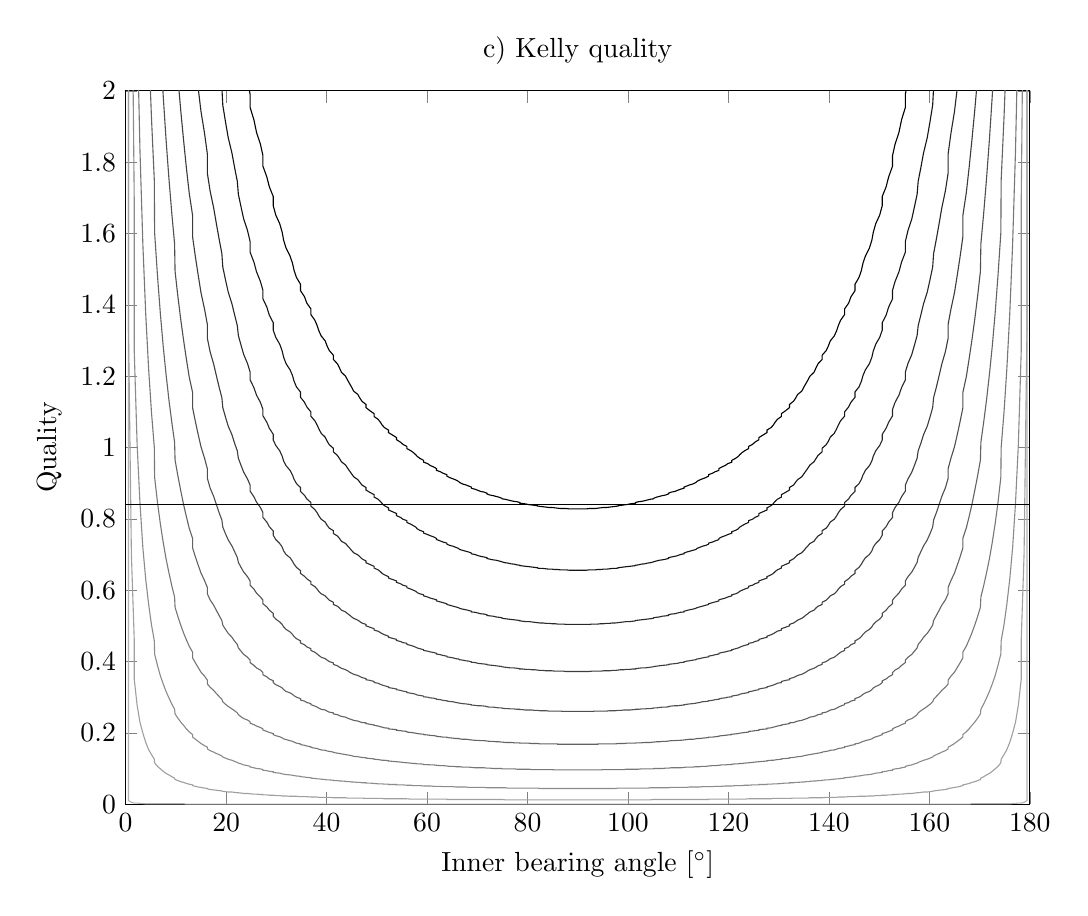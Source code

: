 % This file was created by matlab2tikz v0.4.0.
% Copyright (c) 2008--2013, Nico Schlömer <nico.schloemer@gmail.com>
% All rights reserved.
% 
% The latest updates can be retrieved from
%   http://www.mathworks.com/matlabcentral/fileexchange/22022-matlab2tikz
% where you can also make suggestions and rate matlab2tikz.
% 
% 
% 

% defining custom colors
\definecolor{mycolor1}{rgb}{0.622,0.622,0.622}%
\definecolor{mycolor2}{rgb}{0.544,0.544,0.544}%
\definecolor{mycolor3}{rgb}{0.467,0.467,0.467}%
\definecolor{mycolor4}{rgb}{0.389,0.389,0.389}%

\begin{tikzpicture}

\begin{axis}[%
width=4.521in,
height=3.566in,
scale only axis,
xmin=0,
xmax=180,
xlabel={Inner bearing angle $[^{\circ}]$},
ymin=0,
ymax=2,
ylabel={Quality},
title={c) Kelly quality}
]
\addplot [
color=white!70!black,
solid,
forget plot
]
table[row sep=crcr]{
0 100\\
0.573 0.01\\
1.146 0.005\\
1.718 0.003\\
1.718 0.003\\
2.291 0.003\\
2.862 0.002\\
3.434 0.002\\
4.004 0.001\\
4.574 0.001\\
5.143 0.001\\
5.711 0.001\\
5.768 0.001\\
6.34 0.001\\
6.911 0.001\\
7.481 0.001\\
8.049 0.001\\
8.616 0.001\\
9.181 0.001\\
9.744 0.001\\
9.841 0.001\\
10.408 0.001\\
10.972 0.001\\
11.535 0.001\\
12.095 0.0\\
12.653 0.0\\
13.339 0.0\\
13.339 0.0\\
13.897 0.0\\
14.452 0.0\\
15.005 0.0\\
15.709 0.0\\
16.26 0.0\\
16.26 0.0\\
16.809 0.0\\
17.526 0.0\\
18.072 0.0\\
18.616 0.0\\
19.156 0.0\\
19.344 0.0\\
19.885 0.0\\
20.422 0.0\\
21.161 0.0\\
21.695 0.0\\
22.225 0.0\\
22.443 0.0\\
22.973 0.0\\
23.499 0.0\\
24.254 0.0\\
24.775 0.0\\
24.775 0.0\\
25.537 0.0\\
26.053 0.0\\
26.822 0.0\\
27.332 0.0\\
27.332 0.0\\
28.106 0.0\\
28.61 0.0\\
29.389 0.0\\
29.389 0.0\\
29.887 0.0\\
30.669 0.0\\
31.159 0.0\\
31.457 0.0\\
31.945 0.0\\
32.735 0.0\\
33.215 0.0\\
33.53 0.0\\
34.007 0.0\\
34.804 0.0\\
34.804 0.0\\
35.605 0.0\\
36.069 0.0\\
36.87 0.0\\
36.87 0.0\\
37.674 0.0\\
38.125 0.0\\
38.48 0.0\\
38.928 0.0\\
39.732 0.0\\
40.101 0.0\\
40.539 0.0\\
41.348 0.0\\
41.348 0.0\\
42.158 0.0\\
42.58 0.0\\
42.969 0.0\\
43.781 0.0\\
44.193 0.0\\
44.594 0.0\\
45 0.0\\
45.406 0.0\\
46.219 0.0\\
46.614 0.0\\
47.031 0.0\\
47.842 0.0\\
47.842 0.0\\
48.652 0.0\\
49.461 0.0\\
49.461 0.0\\
50.268 0.0\\
50.711 0.0\\
51.072 0.0\\
51.52 0.0\\
52.326 0.0\\
52.326 0.0\\
53.13 0.0\\
53.931 0.0\\
53.931 0.0\\
54.728 0.0\\
55.196 0.0\\
55.993 0.0\\
55.993 0.0\\
56.785 0.0\\
57.265 0.0\\
57.75 0.0\\
58.055 0.0\\
58.543 0.0\\
59.331 0.0\\
59.331 0.0\\
60.113 0.0\\
60.611 0.0\\
61.39 0.0\\
61.894 0.0\\
61.894 0.0\\
62.668 0.0\\
63.178 0.0\\
63.947 0.0\\
63.947 0.0\\
64.463 0.0\\
65.225 0.0\\
65.746 0.0\\
66.272 0.0\\
66.501 0.0\\
67.027 0.0\\
67.775 0.0\\
68.305 0.0\\
68.839 0.0\\
68.839 0.0\\
69.578 0.0\\
70.115 0.0\\
70.656 0.0\\
71.384 0.0\\
71.928 0.0\\
71.928 0.0\\
72.474 0.0\\
73.191 0.0\\
73.74 0.0\\
74.291 0.0\\
74.846 0.0\\
74.995 0.0\\
75.548 0.0\\
76.103 0.0\\
76.661 0.0\\
77.347 0.0\\
77.905 0.0\\
78.465 0.0\\
78.465 0.0\\
79.028 0.0\\
79.592 0.0\\
80.256 0.0\\
80.819 0.0\\
81.384 0.0\\
81.951 0.0\\
81.951 0.0\\
82.519 0.0\\
83.089 0.0\\
83.66 0.0\\
84.232 0.0\\
84.857 0.0\\
85.426 0.0\\
85.996 0.0\\
85.996 0.0\\
86.566 0.0\\
87.138 0.0\\
87.709 0.0\\
88.282 0.0\\
88.854 0.0\\
89.427 0.0\\
90 0.0\\
90 0.0\\
90.573 0.0\\
91.146 0.0\\
91.718 0.0\\
92.291 0.0\\
92.862 0.0\\
93.434 0.0\\
94.004 0.0\\
94.004 0.0\\
94.574 0.0\\
95.143 0.0\\
95.768 0.0\\
96.34 0.0\\
96.911 0.0\\
97.481 0.0\\
98.049 0.0\\
98.049 0.0\\
98.616 0.0\\
99.181 0.0\\
99.744 0.0\\
100.408 0.0\\
100.972 0.0\\
101.535 0.0\\
101.535 0.0\\
102.095 0.0\\
102.653 0.0\\
103.339 0.0\\
103.897 0.0\\
104.452 0.0\\
105.005 0.0\\
105.154 0.0\\
105.709 0.0\\
106.26 0.0\\
106.809 0.0\\
107.526 0.0\\
108.072 0.0\\
108.072 0.0\\
108.616 0.0\\
109.344 0.0\\
109.885 0.0\\
110.422 0.0\\
111.161 0.0\\
111.161 0.0\\
111.695 0.0\\
112.225 0.0\\
112.973 0.0\\
113.499 0.0\\
113.728 0.0\\
114.254 0.0\\
114.775 0.0\\
115.537 0.0\\
116.053 0.0\\
116.053 0.0\\
116.822 0.0\\
117.332 0.0\\
118.106 0.0\\
118.106 0.0\\
118.61 0.0\\
119.389 0.0\\
119.887 0.0\\
120.669 0.0\\
120.669 0.0\\
121.457 0.0\\
121.945 0.0\\
122.25 0.0\\
122.735 0.0\\
123.215 0.0\\
124.007 0.0\\
124.007 0.0\\
124.804 0.0\\
125.272 0.0\\
126.069 0.0\\
126.069 0.0\\
126.87 0.0\\
127.674 0.0\\
127.674 0.0\\
128.48 0.0\\
128.928 0.0\\
129.289 0.0\\
129.732 0.0\\
130.539 0.0\\
130.539 0.0\\
131.348 0.0\\
132.158 0.0\\
132.158 0.0\\
132.969 0.0\\
133.386 0.0\\
133.781 0.0\\
134.594 0.0\\
135 0.0\\
135.406 0.0\\
135.807 0.0\\
136.219 0.0\\
137.031 0.0\\
137.42 0.0\\
137.842 0.0\\
138.652 0.0\\
138.652 0.0\\
139.461 0.0\\
139.899 0.0\\
140.268 0.0\\
141.072 0.0\\
141.52 0.0\\
141.875 0.0\\
142.326 0.0\\
143.13 0.0\\
143.13 0.0\\
143.931 0.0\\
144.395 0.0\\
145.196 0.0\\
145.196 0.0\\
145.993 0.0\\
146.47 0.0\\
146.785 0.0\\
147.265 0.0\\
148.055 0.0\\
148.543 0.0\\
148.841 0.0\\
149.331 0.0\\
150.113 0.0\\
150.611 0.0\\
150.611 0.0\\
151.39 0.0\\
151.894 0.0\\
152.668 0.0\\
152.668 0.0\\
153.178 0.0\\
153.947 0.0\\
154.463 0.0\\
155.225 0.0\\
155.225 0.0\\
155.746 0.0\\
156.501 0.0\\
157.027 0.0\\
157.557 0.0\\
157.775 0.0\\
158.305 0.0\\
158.839 0.0\\
159.578 0.0\\
160.115 0.0\\
160.656 0.0\\
160.844 0.0\\
161.384 0.0\\
161.928 0.0\\
162.474 0.0\\
163.191 0.0\\
163.74 0.0\\
163.74 0.0\\
164.291 0.0\\
164.995 0.0\\
165.548 0.0\\
166.103 0.0\\
166.661 0.0\\
166.661 0.0\\
167.347 0.0\\
167.905 0.0\\
168.465 0.001\\
169.028 0.001\\
169.592 0.001\\
170.159 0.001\\
170.256 0.001\\
170.819 0.001\\
171.384 0.001\\
171.951 0.001\\
172.519 0.001\\
173.089 0.001\\
173.66 0.001\\
174.232 0.001\\
174.289 0.001\\
174.857 0.001\\
175.426 0.001\\
175.996 0.001\\
176.566 0.002\\
177.138 0.002\\
177.709 0.003\\
178.282 0.003\\
178.282 0.003\\
178.854 0.005\\
179.427 0.01\\
180 100\\
};
\addplot [
color=mycolor1,
solid,
forget plot
]
table[row sep=crcr]{
0 100\\
0.573 1.331\\
1.146 0.701\\
1.718 0.459\\
1.718 0.35\\
2.291 0.277\\
2.862 0.229\\
3.434 0.199\\
4.004 0.173\\
4.574 0.153\\
5.143 0.139\\
5.711 0.126\\
5.768 0.116\\
6.34 0.106\\
6.911 0.099\\
7.481 0.092\\
8.049 0.086\\
8.616 0.082\\
9.181 0.077\\
9.744 0.073\\
9.841 0.069\\
10.408 0.066\\
10.972 0.063\\
11.535 0.061\\
12.095 0.058\\
12.653 0.056\\
13.339 0.054\\
13.339 0.052\\
13.897 0.05\\
14.452 0.048\\
15.005 0.047\\
15.709 0.045\\
16.26 0.044\\
16.26 0.043\\
16.809 0.041\\
17.526 0.04\\
18.072 0.039\\
18.616 0.038\\
19.156 0.037\\
19.344 0.036\\
19.885 0.035\\
20.422 0.034\\
21.161 0.034\\
21.695 0.033\\
22.225 0.032\\
22.443 0.032\\
22.973 0.031\\
23.499 0.03\\
24.254 0.03\\
24.775 0.029\\
24.775 0.029\\
25.537 0.028\\
26.053 0.028\\
26.822 0.027\\
27.332 0.027\\
27.332 0.026\\
28.106 0.026\\
28.61 0.025\\
29.389 0.025\\
29.389 0.025\\
29.887 0.024\\
30.669 0.024\\
31.159 0.023\\
31.457 0.023\\
31.945 0.023\\
32.735 0.022\\
33.215 0.022\\
33.53 0.022\\
34.007 0.022\\
34.804 0.021\\
34.804 0.021\\
35.605 0.021\\
36.069 0.021\\
36.87 0.02\\
36.87 0.02\\
37.674 0.02\\
38.125 0.02\\
38.48 0.019\\
38.928 0.019\\
39.732 0.019\\
40.101 0.019\\
40.539 0.019\\
41.348 0.018\\
41.348 0.018\\
42.158 0.018\\
42.58 0.018\\
42.969 0.018\\
43.781 0.018\\
44.193 0.017\\
44.594 0.017\\
45 0.017\\
45.406 0.017\\
46.219 0.017\\
46.614 0.017\\
47.031 0.017\\
47.842 0.016\\
47.842 0.016\\
48.652 0.016\\
49.461 0.016\\
49.461 0.016\\
50.268 0.016\\
50.711 0.016\\
51.072 0.016\\
51.52 0.015\\
52.326 0.015\\
52.326 0.015\\
53.13 0.015\\
53.931 0.015\\
53.931 0.015\\
54.728 0.015\\
55.196 0.015\\
55.993 0.015\\
55.993 0.015\\
56.785 0.014\\
57.265 0.014\\
57.75 0.014\\
58.055 0.014\\
58.543 0.014\\
59.331 0.014\\
59.331 0.014\\
60.113 0.014\\
60.611 0.014\\
61.39 0.014\\
61.894 0.014\\
61.894 0.014\\
62.668 0.014\\
63.178 0.014\\
63.947 0.014\\
63.947 0.013\\
64.463 0.013\\
65.225 0.013\\
65.746 0.013\\
66.272 0.013\\
66.501 0.013\\
67.027 0.013\\
67.775 0.013\\
68.305 0.013\\
68.839 0.013\\
68.839 0.013\\
69.578 0.013\\
70.115 0.013\\
70.656 0.013\\
71.384 0.013\\
71.928 0.013\\
71.928 0.013\\
72.474 0.013\\
73.191 0.013\\
73.74 0.013\\
74.291 0.013\\
74.846 0.013\\
74.995 0.013\\
75.548 0.012\\
76.103 0.012\\
76.661 0.012\\
77.347 0.012\\
77.905 0.012\\
78.465 0.012\\
78.465 0.012\\
79.028 0.012\\
79.592 0.012\\
80.256 0.012\\
80.819 0.012\\
81.384 0.012\\
81.951 0.012\\
81.951 0.012\\
82.519 0.012\\
83.089 0.012\\
83.66 0.012\\
84.232 0.012\\
84.857 0.012\\
85.426 0.012\\
85.996 0.012\\
85.996 0.012\\
86.566 0.012\\
87.138 0.012\\
87.709 0.012\\
88.282 0.012\\
88.854 0.012\\
89.427 0.012\\
90 0.012\\
90 0.012\\
90.573 0.012\\
91.146 0.012\\
91.718 0.012\\
92.291 0.012\\
92.862 0.012\\
93.434 0.012\\
94.004 0.012\\
94.004 0.012\\
94.574 0.012\\
95.143 0.012\\
95.768 0.012\\
96.34 0.012\\
96.911 0.012\\
97.481 0.012\\
98.049 0.012\\
98.049 0.012\\
98.616 0.012\\
99.181 0.012\\
99.744 0.012\\
100.408 0.012\\
100.972 0.012\\
101.535 0.012\\
101.535 0.012\\
102.095 0.012\\
102.653 0.012\\
103.339 0.012\\
103.897 0.012\\
104.452 0.012\\
105.005 0.013\\
105.154 0.013\\
105.709 0.013\\
106.26 0.013\\
106.809 0.013\\
107.526 0.013\\
108.072 0.013\\
108.072 0.013\\
108.616 0.013\\
109.344 0.013\\
109.885 0.013\\
110.422 0.013\\
111.161 0.013\\
111.161 0.013\\
111.695 0.013\\
112.225 0.013\\
112.973 0.013\\
113.499 0.013\\
113.728 0.013\\
114.254 0.013\\
114.775 0.013\\
115.537 0.013\\
116.053 0.013\\
116.053 0.014\\
116.822 0.014\\
117.332 0.014\\
118.106 0.014\\
118.106 0.014\\
118.61 0.014\\
119.389 0.014\\
119.887 0.014\\
120.669 0.014\\
120.669 0.014\\
121.457 0.014\\
121.945 0.014\\
122.25 0.014\\
122.735 0.014\\
123.215 0.014\\
124.007 0.015\\
124.007 0.015\\
124.804 0.015\\
125.272 0.015\\
126.069 0.015\\
126.069 0.015\\
126.87 0.015\\
127.674 0.015\\
127.674 0.015\\
128.48 0.015\\
128.928 0.016\\
129.289 0.016\\
129.732 0.016\\
130.539 0.016\\
130.539 0.016\\
131.348 0.016\\
132.158 0.016\\
132.158 0.016\\
132.969 0.017\\
133.386 0.017\\
133.781 0.017\\
134.594 0.017\\
135 0.017\\
135.406 0.017\\
135.807 0.017\\
136.219 0.018\\
137.031 0.018\\
137.42 0.018\\
137.842 0.018\\
138.652 0.018\\
138.652 0.018\\
139.461 0.019\\
139.899 0.019\\
140.268 0.019\\
141.072 0.019\\
141.52 0.019\\
141.875 0.02\\
142.326 0.02\\
143.13 0.02\\
143.13 0.02\\
143.931 0.021\\
144.395 0.021\\
145.196 0.021\\
145.196 0.021\\
145.993 0.022\\
146.47 0.022\\
146.785 0.022\\
147.265 0.022\\
148.055 0.023\\
148.543 0.023\\
148.841 0.023\\
149.331 0.024\\
150.113 0.024\\
150.611 0.025\\
150.611 0.025\\
151.39 0.025\\
151.894 0.026\\
152.668 0.026\\
152.668 0.027\\
153.178 0.027\\
153.947 0.028\\
154.463 0.028\\
155.225 0.029\\
155.225 0.029\\
155.746 0.03\\
156.501 0.03\\
157.027 0.031\\
157.557 0.032\\
157.775 0.032\\
158.305 0.033\\
158.839 0.034\\
159.578 0.034\\
160.115 0.035\\
160.656 0.036\\
160.844 0.037\\
161.384 0.038\\
161.928 0.039\\
162.474 0.04\\
163.191 0.041\\
163.74 0.043\\
163.74 0.044\\
164.291 0.045\\
164.995 0.047\\
165.548 0.048\\
166.103 0.05\\
166.661 0.052\\
166.661 0.054\\
167.347 0.056\\
167.905 0.058\\
168.465 0.061\\
169.028 0.063\\
169.592 0.066\\
170.159 0.069\\
170.256 0.073\\
170.819 0.077\\
171.384 0.082\\
171.951 0.086\\
172.519 0.092\\
173.089 0.099\\
173.66 0.106\\
174.232 0.116\\
174.289 0.126\\
174.857 0.139\\
175.426 0.153\\
175.996 0.173\\
176.566 0.199\\
177.138 0.229\\
177.709 0.277\\
178.282 0.35\\
178.282 0.459\\
178.854 0.701\\
179.427 1.331\\
180 100\\
};
\addplot [
color=mycolor2,
solid,
forget plot
]
table[row sep=crcr]{
1.146 2.503\\
1.718 1.684\\
1.718 1.269\\
2.291 1.007\\
2.862 0.842\\
3.434 0.718\\
4.004 0.63\\
4.574 0.561\\
5.143 0.503\\
5.711 0.458\\
5.768 0.421\\
6.34 0.389\\
6.911 0.36\\
7.481 0.337\\
8.049 0.316\\
8.616 0.298\\
9.181 0.281\\
9.744 0.266\\
9.841 0.253\\
10.408 0.241\\
10.972 0.23\\
11.535 0.221\\
12.095 0.211\\
12.653 0.203\\
13.339 0.195\\
13.339 0.188\\
13.897 0.182\\
14.452 0.176\\
15.005 0.17\\
15.709 0.164\\
16.26 0.16\\
16.26 0.155\\
16.809 0.15\\
17.526 0.146\\
18.072 0.142\\
18.616 0.139\\
19.156 0.135\\
19.344 0.132\\
19.885 0.129\\
20.422 0.126\\
21.161 0.123\\
21.695 0.12\\
22.225 0.117\\
22.443 0.115\\
22.973 0.113\\
23.499 0.11\\
24.254 0.108\\
24.775 0.106\\
24.775 0.104\\
25.537 0.102\\
26.053 0.1\\
26.822 0.099\\
27.332 0.097\\
27.332 0.095\\
28.106 0.094\\
28.61 0.092\\
29.389 0.091\\
29.389 0.089\\
29.887 0.088\\
30.669 0.087\\
31.159 0.085\\
31.457 0.084\\
31.945 0.083\\
32.735 0.082\\
33.215 0.081\\
33.53 0.08\\
34.007 0.079\\
34.804 0.078\\
34.804 0.077\\
35.605 0.076\\
36.069 0.075\\
36.87 0.074\\
36.87 0.073\\
37.674 0.072\\
38.125 0.071\\
38.48 0.071\\
38.928 0.07\\
39.732 0.069\\
40.101 0.068\\
40.539 0.068\\
41.348 0.067\\
41.348 0.066\\
42.158 0.066\\
42.58 0.065\\
42.969 0.065\\
43.781 0.064\\
44.193 0.063\\
44.594 0.063\\
45 0.062\\
45.406 0.062\\
46.219 0.061\\
46.614 0.061\\
47.031 0.06\\
47.842 0.06\\
47.842 0.059\\
48.652 0.059\\
49.461 0.058\\
49.461 0.058\\
50.268 0.057\\
50.711 0.057\\
51.072 0.057\\
51.52 0.056\\
52.326 0.056\\
52.326 0.055\\
53.13 0.055\\
53.931 0.055\\
53.931 0.054\\
54.728 0.054\\
55.196 0.054\\
55.993 0.053\\
55.993 0.053\\
56.785 0.053\\
57.265 0.052\\
57.75 0.052\\
58.055 0.052\\
58.543 0.052\\
59.331 0.051\\
59.331 0.051\\
60.113 0.051\\
60.611 0.051\\
61.39 0.05\\
61.894 0.05\\
61.894 0.05\\
62.668 0.05\\
63.178 0.049\\
63.947 0.049\\
63.947 0.049\\
64.463 0.049\\
65.225 0.049\\
65.746 0.048\\
66.272 0.048\\
66.501 0.048\\
67.027 0.048\\
67.775 0.048\\
68.305 0.047\\
68.839 0.047\\
68.839 0.047\\
69.578 0.047\\
70.115 0.047\\
70.656 0.047\\
71.384 0.047\\
71.928 0.046\\
71.928 0.046\\
72.474 0.046\\
73.191 0.046\\
73.74 0.046\\
74.291 0.046\\
74.846 0.046\\
74.995 0.046\\
75.548 0.046\\
76.103 0.045\\
76.661 0.045\\
77.347 0.045\\
77.905 0.045\\
78.465 0.045\\
78.465 0.045\\
79.028 0.045\\
79.592 0.045\\
80.256 0.045\\
80.819 0.045\\
81.384 0.045\\
81.951 0.045\\
81.951 0.045\\
82.519 0.044\\
83.089 0.044\\
83.66 0.044\\
84.232 0.044\\
84.857 0.044\\
85.426 0.044\\
85.996 0.044\\
85.996 0.044\\
86.566 0.044\\
87.138 0.044\\
87.709 0.044\\
88.282 0.044\\
88.854 0.044\\
89.427 0.044\\
90 0.044\\
90 0.044\\
90.573 0.044\\
91.146 0.044\\
91.718 0.044\\
92.291 0.044\\
92.862 0.044\\
93.434 0.044\\
94.004 0.044\\
94.004 0.044\\
94.574 0.044\\
95.143 0.044\\
95.768 0.044\\
96.34 0.044\\
96.911 0.044\\
97.481 0.044\\
98.049 0.045\\
98.049 0.045\\
98.616 0.045\\
99.181 0.045\\
99.744 0.045\\
100.408 0.045\\
100.972 0.045\\
101.535 0.045\\
101.535 0.045\\
102.095 0.045\\
102.653 0.045\\
103.339 0.045\\
103.897 0.045\\
104.452 0.046\\
105.005 0.046\\
105.154 0.046\\
105.709 0.046\\
106.26 0.046\\
106.809 0.046\\
107.526 0.046\\
108.072 0.046\\
108.072 0.046\\
108.616 0.047\\
109.344 0.047\\
109.885 0.047\\
110.422 0.047\\
111.161 0.047\\
111.161 0.047\\
111.695 0.047\\
112.225 0.048\\
112.973 0.048\\
113.499 0.048\\
113.728 0.048\\
114.254 0.048\\
114.775 0.049\\
115.537 0.049\\
116.053 0.049\\
116.053 0.049\\
116.822 0.049\\
117.332 0.05\\
118.106 0.05\\
118.106 0.05\\
118.61 0.05\\
119.389 0.051\\
119.887 0.051\\
120.669 0.051\\
120.669 0.051\\
121.457 0.052\\
121.945 0.052\\
122.25 0.052\\
122.735 0.052\\
123.215 0.053\\
124.007 0.053\\
124.007 0.053\\
124.804 0.054\\
125.272 0.054\\
126.069 0.054\\
126.069 0.055\\
126.87 0.055\\
127.674 0.055\\
127.674 0.056\\
128.48 0.056\\
128.928 0.057\\
129.289 0.057\\
129.732 0.057\\
130.539 0.058\\
130.539 0.058\\
131.348 0.059\\
132.158 0.059\\
132.158 0.06\\
132.969 0.06\\
133.386 0.061\\
133.781 0.061\\
134.594 0.062\\
135 0.062\\
135.406 0.063\\
135.807 0.063\\
136.219 0.064\\
137.031 0.065\\
137.42 0.065\\
137.842 0.066\\
138.652 0.066\\
138.652 0.067\\
139.461 0.068\\
139.899 0.068\\
140.268 0.069\\
141.072 0.07\\
141.52 0.071\\
141.875 0.071\\
142.326 0.072\\
143.13 0.073\\
143.13 0.074\\
143.931 0.075\\
144.395 0.076\\
145.196 0.077\\
145.196 0.078\\
145.993 0.079\\
146.47 0.08\\
146.785 0.081\\
147.265 0.082\\
148.055 0.083\\
148.543 0.084\\
148.841 0.085\\
149.331 0.087\\
150.113 0.088\\
150.611 0.089\\
150.611 0.091\\
151.39 0.092\\
151.894 0.094\\
152.668 0.095\\
152.668 0.097\\
153.178 0.099\\
153.947 0.1\\
154.463 0.102\\
155.225 0.104\\
155.225 0.106\\
155.746 0.108\\
156.501 0.11\\
157.027 0.113\\
157.557 0.115\\
157.775 0.117\\
158.305 0.12\\
158.839 0.123\\
159.578 0.126\\
160.115 0.129\\
160.656 0.132\\
160.844 0.135\\
161.384 0.139\\
161.928 0.142\\
162.474 0.146\\
163.191 0.15\\
163.74 0.155\\
163.74 0.16\\
164.291 0.164\\
164.995 0.17\\
165.548 0.176\\
166.103 0.182\\
166.661 0.188\\
166.661 0.195\\
167.347 0.203\\
167.905 0.211\\
168.465 0.221\\
169.028 0.23\\
169.592 0.241\\
170.159 0.253\\
170.256 0.266\\
170.819 0.281\\
171.384 0.298\\
171.951 0.316\\
172.519 0.337\\
173.089 0.36\\
173.66 0.389\\
174.232 0.421\\
174.289 0.458\\
174.857 0.503\\
175.426 0.561\\
175.996 0.63\\
176.566 0.718\\
177.138 0.842\\
177.709 1.007\\
178.282 1.269\\
178.282 1.684\\
178.854 2.503\\
};
\addplot [
color=mycolor3,
solid,
forget plot
]
table[row sep=crcr]{
2.291 2.191\\
2.862 1.828\\
3.434 1.568\\
4.004 1.373\\
4.574 1.221\\
5.143 1.099\\
5.711 1.0\\
5.768 0.917\\
6.34 0.846\\
6.911 0.786\\
7.481 0.734\\
8.049 0.688\\
8.616 0.649\\
9.181 0.613\\
9.744 0.581\\
9.841 0.552\\
10.408 0.526\\
10.972 0.502\\
11.535 0.48\\
12.095 0.461\\
12.653 0.443\\
13.339 0.426\\
13.339 0.41\\
13.897 0.396\\
14.452 0.383\\
15.005 0.37\\
15.709 0.359\\
16.26 0.348\\
16.26 0.337\\
16.809 0.328\\
17.526 0.319\\
18.072 0.31\\
18.616 0.302\\
19.156 0.294\\
19.344 0.287\\
19.885 0.28\\
20.422 0.274\\
21.161 0.267\\
21.695 0.262\\
22.225 0.256\\
22.443 0.251\\
22.973 0.245\\
23.499 0.24\\
24.254 0.236\\
24.775 0.231\\
24.775 0.227\\
25.537 0.223\\
26.053 0.219\\
26.822 0.215\\
27.332 0.211\\
27.332 0.208\\
28.106 0.204\\
28.61 0.201\\
29.389 0.198\\
29.389 0.195\\
29.887 0.192\\
30.669 0.189\\
31.159 0.186\\
31.457 0.183\\
31.945 0.181\\
32.735 0.178\\
33.215 0.176\\
33.53 0.174\\
34.007 0.171\\
34.804 0.169\\
34.804 0.167\\
35.605 0.165\\
36.069 0.163\\
36.87 0.161\\
36.87 0.159\\
37.674 0.157\\
38.125 0.156\\
38.48 0.154\\
38.928 0.152\\
39.732 0.151\\
40.101 0.149\\
40.539 0.148\\
41.348 0.146\\
41.348 0.145\\
42.158 0.143\\
42.58 0.142\\
42.969 0.141\\
43.781 0.139\\
44.193 0.138\\
44.594 0.137\\
45 0.136\\
45.406 0.134\\
46.219 0.133\\
46.614 0.132\\
47.031 0.131\\
47.842 0.13\\
47.842 0.129\\
48.652 0.128\\
49.461 0.127\\
49.461 0.126\\
50.268 0.125\\
50.711 0.124\\
51.072 0.123\\
51.52 0.123\\
52.326 0.122\\
52.326 0.121\\
53.13 0.12\\
53.931 0.119\\
53.931 0.119\\
54.728 0.118\\
55.196 0.117\\
55.993 0.116\\
55.993 0.116\\
56.785 0.115\\
57.265 0.114\\
57.75 0.114\\
58.055 0.113\\
58.543 0.113\\
59.331 0.112\\
59.331 0.111\\
60.113 0.111\\
60.611 0.11\\
61.39 0.11\\
61.894 0.109\\
61.894 0.109\\
62.668 0.108\\
63.178 0.108\\
63.947 0.107\\
63.947 0.107\\
64.463 0.106\\
65.225 0.106\\
65.746 0.105\\
66.272 0.105\\
66.501 0.105\\
67.027 0.104\\
67.775 0.104\\
68.305 0.104\\
68.839 0.103\\
68.839 0.103\\
69.578 0.102\\
70.115 0.102\\
70.656 0.102\\
71.384 0.102\\
71.928 0.101\\
71.928 0.101\\
72.474 0.101\\
73.191 0.1\\
73.74 0.1\\
74.291 0.1\\
74.846 0.1\\
74.995 0.099\\
75.548 0.099\\
76.103 0.099\\
76.661 0.099\\
77.347 0.099\\
77.905 0.098\\
78.465 0.098\\
78.465 0.098\\
79.028 0.098\\
79.592 0.098\\
80.256 0.098\\
80.819 0.097\\
81.384 0.097\\
81.951 0.097\\
81.951 0.097\\
82.519 0.097\\
83.089 0.097\\
83.66 0.097\\
84.232 0.097\\
84.857 0.097\\
85.426 0.096\\
85.996 0.096\\
85.996 0.096\\
86.566 0.096\\
87.138 0.096\\
87.709 0.096\\
88.282 0.096\\
88.854 0.096\\
89.427 0.096\\
90 0.096\\
90 0.096\\
90.573 0.096\\
91.146 0.096\\
91.718 0.096\\
92.291 0.096\\
92.862 0.096\\
93.434 0.096\\
94.004 0.096\\
94.004 0.096\\
94.574 0.096\\
95.143 0.097\\
95.768 0.097\\
96.34 0.097\\
96.911 0.097\\
97.481 0.097\\
98.049 0.097\\
98.049 0.097\\
98.616 0.097\\
99.181 0.097\\
99.744 0.098\\
100.408 0.098\\
100.972 0.098\\
101.535 0.098\\
101.535 0.098\\
102.095 0.098\\
102.653 0.099\\
103.339 0.099\\
103.897 0.099\\
104.452 0.099\\
105.005 0.099\\
105.154 0.1\\
105.709 0.1\\
106.26 0.1\\
106.809 0.1\\
107.526 0.101\\
108.072 0.101\\
108.072 0.101\\
108.616 0.102\\
109.344 0.102\\
109.885 0.102\\
110.422 0.102\\
111.161 0.103\\
111.161 0.103\\
111.695 0.104\\
112.225 0.104\\
112.973 0.104\\
113.499 0.105\\
113.728 0.105\\
114.254 0.105\\
114.775 0.106\\
115.537 0.106\\
116.053 0.107\\
116.053 0.107\\
116.822 0.108\\
117.332 0.108\\
118.106 0.109\\
118.106 0.109\\
118.61 0.11\\
119.389 0.11\\
119.887 0.111\\
120.669 0.111\\
120.669 0.112\\
121.457 0.113\\
121.945 0.113\\
122.25 0.114\\
122.735 0.114\\
123.215 0.115\\
124.007 0.116\\
124.007 0.116\\
124.804 0.117\\
125.272 0.118\\
126.069 0.119\\
126.069 0.119\\
126.87 0.12\\
127.674 0.121\\
127.674 0.122\\
128.48 0.123\\
128.928 0.123\\
129.289 0.124\\
129.732 0.125\\
130.539 0.126\\
130.539 0.127\\
131.348 0.128\\
132.158 0.129\\
132.158 0.13\\
132.969 0.131\\
133.386 0.132\\
133.781 0.133\\
134.594 0.134\\
135 0.136\\
135.406 0.137\\
135.807 0.138\\
136.219 0.139\\
137.031 0.141\\
137.42 0.142\\
137.842 0.143\\
138.652 0.145\\
138.652 0.146\\
139.461 0.148\\
139.899 0.149\\
140.268 0.151\\
141.072 0.152\\
141.52 0.154\\
141.875 0.156\\
142.326 0.157\\
143.13 0.159\\
143.13 0.161\\
143.931 0.163\\
144.395 0.165\\
145.196 0.167\\
145.196 0.169\\
145.993 0.171\\
146.47 0.174\\
146.785 0.176\\
147.265 0.178\\
148.055 0.181\\
148.543 0.183\\
148.841 0.186\\
149.331 0.189\\
150.113 0.192\\
150.611 0.195\\
150.611 0.198\\
151.39 0.201\\
151.894 0.204\\
152.668 0.208\\
152.668 0.211\\
153.178 0.215\\
153.947 0.219\\
154.463 0.223\\
155.225 0.227\\
155.225 0.231\\
155.746 0.236\\
156.501 0.24\\
157.027 0.245\\
157.557 0.251\\
157.775 0.256\\
158.305 0.262\\
158.839 0.267\\
159.578 0.274\\
160.115 0.28\\
160.656 0.287\\
160.844 0.294\\
161.384 0.302\\
161.928 0.31\\
162.474 0.319\\
163.191 0.328\\
163.74 0.337\\
163.74 0.348\\
164.291 0.359\\
164.995 0.37\\
165.548 0.383\\
166.103 0.396\\
166.661 0.41\\
166.661 0.426\\
167.347 0.443\\
167.905 0.461\\
168.465 0.48\\
169.028 0.502\\
169.592 0.526\\
170.159 0.552\\
170.256 0.581\\
170.819 0.613\\
171.384 0.649\\
171.951 0.688\\
172.519 0.734\\
173.089 0.786\\
173.66 0.846\\
174.232 0.917\\
174.289 1.0\\
174.857 1.099\\
175.426 1.221\\
175.996 1.373\\
176.566 1.568\\
177.138 1.828\\
177.709 2.191\\
};
\addplot [
color=mycolor4,
solid,
forget plot
]
table[row sep=crcr]{
4.574 2.134\\
5.143 1.925\\
5.711 1.749\\
5.768 1.603\\
6.34 1.482\\
6.911 1.376\\
7.481 1.284\\
8.049 1.205\\
8.616 1.134\\
9.181 1.072\\
9.744 1.015\\
9.841 0.965\\
10.408 0.92\\
10.972 0.879\\
11.535 0.84\\
12.095 0.806\\
12.653 0.774\\
13.339 0.745\\
13.339 0.718\\
13.897 0.693\\
14.452 0.67\\
15.005 0.648\\
15.709 0.627\\
16.26 0.608\\
16.26 0.59\\
16.809 0.573\\
17.526 0.558\\
18.072 0.543\\
18.616 0.529\\
19.156 0.515\\
19.344 0.502\\
19.885 0.49\\
20.422 0.479\\
21.161 0.468\\
21.695 0.457\\
22.225 0.448\\
22.443 0.438\\
22.973 0.429\\
23.499 0.42\\
24.254 0.412\\
24.775 0.404\\
24.775 0.397\\
25.537 0.389\\
26.053 0.382\\
26.822 0.376\\
27.332 0.369\\
27.332 0.363\\
28.106 0.357\\
28.61 0.351\\
29.389 0.346\\
29.389 0.341\\
29.887 0.335\\
30.669 0.33\\
31.159 0.326\\
31.457 0.321\\
31.945 0.316\\
32.735 0.312\\
33.215 0.308\\
33.53 0.304\\
34.007 0.3\\
34.804 0.296\\
34.804 0.292\\
35.605 0.289\\
36.069 0.285\\
36.87 0.282\\
36.87 0.279\\
37.674 0.275\\
38.125 0.272\\
38.48 0.269\\
38.928 0.266\\
39.732 0.264\\
40.101 0.261\\
40.539 0.258\\
41.348 0.256\\
41.348 0.253\\
42.158 0.251\\
42.58 0.248\\
42.969 0.246\\
43.781 0.244\\
44.193 0.241\\
44.594 0.239\\
45 0.237\\
45.406 0.235\\
46.219 0.233\\
46.614 0.231\\
47.031 0.229\\
47.842 0.228\\
47.842 0.226\\
48.652 0.224\\
49.461 0.222\\
49.461 0.221\\
50.268 0.219\\
50.711 0.217\\
51.072 0.216\\
51.52 0.214\\
52.326 0.213\\
52.326 0.211\\
53.13 0.21\\
53.931 0.209\\
53.931 0.207\\
54.728 0.206\\
55.196 0.205\\
55.993 0.204\\
55.993 0.202\\
56.785 0.201\\
57.265 0.2\\
57.75 0.199\\
58.055 0.198\\
58.543 0.197\\
59.331 0.196\\
59.331 0.195\\
60.113 0.194\\
60.611 0.193\\
61.39 0.192\\
61.894 0.191\\
61.894 0.19\\
62.668 0.189\\
63.178 0.188\\
63.947 0.188\\
63.947 0.187\\
64.463 0.186\\
65.225 0.185\\
65.746 0.184\\
66.272 0.184\\
66.501 0.183\\
67.027 0.182\\
67.775 0.182\\
68.305 0.181\\
68.839 0.18\\
68.839 0.18\\
69.578 0.179\\
70.115 0.179\\
70.656 0.178\\
71.384 0.178\\
71.928 0.177\\
71.928 0.177\\
72.474 0.176\\
73.191 0.176\\
73.74 0.175\\
74.291 0.175\\
74.846 0.174\\
74.995 0.174\\
75.548 0.173\\
76.103 0.173\\
76.661 0.173\\
77.347 0.172\\
77.905 0.172\\
78.465 0.172\\
78.465 0.171\\
79.028 0.171\\
79.592 0.171\\
80.256 0.171\\
80.819 0.17\\
81.384 0.17\\
81.951 0.17\\
81.951 0.17\\
82.519 0.169\\
83.089 0.169\\
83.66 0.169\\
84.232 0.169\\
84.857 0.169\\
85.426 0.169\\
85.996 0.169\\
85.996 0.168\\
86.566 0.168\\
87.138 0.168\\
87.709 0.168\\
88.282 0.168\\
88.854 0.168\\
89.427 0.168\\
90 0.168\\
90 0.168\\
90.573 0.168\\
91.146 0.168\\
91.718 0.168\\
92.291 0.168\\
92.862 0.168\\
93.434 0.168\\
94.004 0.168\\
94.004 0.169\\
94.574 0.169\\
95.143 0.169\\
95.768 0.169\\
96.34 0.169\\
96.911 0.169\\
97.481 0.169\\
98.049 0.17\\
98.049 0.17\\
98.616 0.17\\
99.181 0.17\\
99.744 0.171\\
100.408 0.171\\
100.972 0.171\\
101.535 0.171\\
101.535 0.172\\
102.095 0.172\\
102.653 0.172\\
103.339 0.173\\
103.897 0.173\\
104.452 0.173\\
105.005 0.174\\
105.154 0.174\\
105.709 0.175\\
106.26 0.175\\
106.809 0.176\\
107.526 0.176\\
108.072 0.177\\
108.072 0.177\\
108.616 0.178\\
109.344 0.178\\
109.885 0.179\\
110.422 0.179\\
111.161 0.18\\
111.161 0.18\\
111.695 0.181\\
112.225 0.182\\
112.973 0.182\\
113.499 0.183\\
113.728 0.184\\
114.254 0.184\\
114.775 0.185\\
115.537 0.186\\
116.053 0.187\\
116.053 0.188\\
116.822 0.188\\
117.332 0.189\\
118.106 0.19\\
118.106 0.191\\
118.61 0.192\\
119.389 0.193\\
119.887 0.194\\
120.669 0.195\\
120.669 0.196\\
121.457 0.197\\
121.945 0.198\\
122.25 0.199\\
122.735 0.2\\
123.215 0.201\\
124.007 0.202\\
124.007 0.204\\
124.804 0.205\\
125.272 0.206\\
126.069 0.207\\
126.069 0.209\\
126.87 0.21\\
127.674 0.211\\
127.674 0.213\\
128.48 0.214\\
128.928 0.216\\
129.289 0.217\\
129.732 0.219\\
130.539 0.221\\
130.539 0.222\\
131.348 0.224\\
132.158 0.226\\
132.158 0.228\\
132.969 0.229\\
133.386 0.231\\
133.781 0.233\\
134.594 0.235\\
135 0.237\\
135.406 0.239\\
135.807 0.241\\
136.219 0.244\\
137.031 0.246\\
137.42 0.248\\
137.842 0.251\\
138.652 0.253\\
138.652 0.256\\
139.461 0.258\\
139.899 0.261\\
140.268 0.264\\
141.072 0.266\\
141.52 0.269\\
141.875 0.272\\
142.326 0.275\\
143.13 0.279\\
143.13 0.282\\
143.931 0.285\\
144.395 0.289\\
145.196 0.292\\
145.196 0.296\\
145.993 0.3\\
146.47 0.304\\
146.785 0.308\\
147.265 0.312\\
148.055 0.316\\
148.543 0.321\\
148.841 0.326\\
149.331 0.33\\
150.113 0.335\\
150.611 0.341\\
150.611 0.346\\
151.39 0.351\\
151.894 0.357\\
152.668 0.363\\
152.668 0.369\\
153.178 0.376\\
153.947 0.382\\
154.463 0.389\\
155.225 0.397\\
155.225 0.404\\
155.746 0.412\\
156.501 0.42\\
157.027 0.429\\
157.557 0.438\\
157.775 0.448\\
158.305 0.457\\
158.839 0.468\\
159.578 0.479\\
160.115 0.49\\
160.656 0.502\\
160.844 0.515\\
161.384 0.529\\
161.928 0.543\\
162.474 0.558\\
163.191 0.573\\
163.74 0.59\\
163.74 0.608\\
164.291 0.627\\
164.995 0.648\\
165.548 0.67\\
166.103 0.693\\
166.661 0.718\\
166.661 0.745\\
167.347 0.774\\
167.905 0.806\\
168.465 0.84\\
169.028 0.879\\
169.592 0.92\\
170.159 0.965\\
170.256 1.015\\
170.819 1.072\\
171.384 1.134\\
171.951 1.205\\
172.519 1.284\\
173.089 1.376\\
173.66 1.482\\
174.232 1.603\\
174.289 1.749\\
174.857 1.925\\
175.426 2.134\\
};
\addplot [
color=mycolor1!50!black,
solid,
forget plot
]
table[row sep=crcr]{
6.911 2.129\\
7.481 1.986\\
8.049 1.863\\
8.616 1.755\\
9.181 1.658\\
9.744 1.572\\
9.841 1.494\\
10.408 1.423\\
10.972 1.359\\
11.535 1.301\\
12.095 1.248\\
12.653 1.198\\
13.339 1.154\\
13.339 1.111\\
13.897 1.072\\
14.452 1.036\\
15.005 1.002\\
15.709 0.97\\
16.26 0.941\\
16.26 0.914\\
16.809 0.887\\
17.526 0.863\\
18.072 0.84\\
18.616 0.817\\
19.156 0.797\\
19.344 0.777\\
19.885 0.758\\
20.422 0.741\\
21.161 0.724\\
21.695 0.708\\
22.225 0.692\\
22.443 0.678\\
22.973 0.664\\
23.499 0.651\\
24.254 0.638\\
24.775 0.626\\
24.775 0.614\\
25.537 0.603\\
26.053 0.592\\
26.822 0.581\\
27.332 0.572\\
27.332 0.562\\
28.106 0.553\\
28.61 0.544\\
29.389 0.535\\
29.389 0.527\\
29.887 0.519\\
30.669 0.511\\
31.159 0.504\\
31.457 0.497\\
31.945 0.49\\
32.735 0.483\\
33.215 0.476\\
33.53 0.47\\
34.007 0.464\\
34.804 0.458\\
34.804 0.452\\
35.605 0.447\\
36.069 0.441\\
36.87 0.436\\
36.87 0.431\\
37.674 0.426\\
38.125 0.421\\
38.48 0.417\\
38.928 0.412\\
39.732 0.408\\
40.101 0.404\\
40.539 0.4\\
41.348 0.396\\
41.348 0.392\\
42.158 0.388\\
42.58 0.384\\
42.969 0.381\\
43.781 0.377\\
44.193 0.374\\
44.594 0.37\\
45 0.367\\
45.406 0.364\\
46.219 0.361\\
46.614 0.358\\
47.031 0.355\\
47.842 0.352\\
47.842 0.349\\
48.652 0.347\\
49.461 0.344\\
49.461 0.341\\
50.268 0.339\\
50.711 0.336\\
51.072 0.334\\
51.52 0.332\\
52.326 0.329\\
52.326 0.327\\
53.13 0.325\\
53.931 0.323\\
53.931 0.321\\
54.728 0.319\\
55.196 0.317\\
55.993 0.315\\
55.993 0.313\\
56.785 0.311\\
57.265 0.31\\
57.75 0.308\\
58.055 0.306\\
58.543 0.305\\
59.331 0.303\\
59.331 0.301\\
60.113 0.3\\
60.611 0.298\\
61.39 0.297\\
61.894 0.295\\
61.894 0.294\\
62.668 0.293\\
63.178 0.291\\
63.947 0.29\\
63.947 0.289\\
64.463 0.288\\
65.225 0.287\\
65.746 0.285\\
66.272 0.284\\
66.501 0.283\\
67.027 0.282\\
67.775 0.281\\
68.305 0.28\\
68.839 0.279\\
68.839 0.278\\
69.578 0.277\\
70.115 0.276\\
70.656 0.276\\
71.384 0.275\\
71.928 0.274\\
71.928 0.273\\
72.474 0.272\\
73.191 0.272\\
73.74 0.271\\
74.291 0.27\\
74.846 0.27\\
74.995 0.269\\
75.548 0.268\\
76.103 0.268\\
76.661 0.267\\
77.347 0.267\\
77.905 0.266\\
78.465 0.266\\
78.465 0.265\\
79.028 0.265\\
79.592 0.264\\
80.256 0.264\\
80.819 0.264\\
81.384 0.263\\
81.951 0.263\\
81.951 0.263\\
82.519 0.262\\
83.089 0.262\\
83.66 0.262\\
84.232 0.261\\
84.857 0.261\\
85.426 0.261\\
85.996 0.261\\
85.996 0.261\\
86.566 0.261\\
87.138 0.26\\
87.709 0.26\\
88.282 0.26\\
88.854 0.26\\
89.427 0.26\\
90 0.26\\
90 0.26\\
90.573 0.26\\
91.146 0.26\\
91.718 0.26\\
92.291 0.26\\
92.862 0.26\\
93.434 0.261\\
94.004 0.261\\
94.004 0.261\\
94.574 0.261\\
95.143 0.261\\
95.768 0.261\\
96.34 0.262\\
96.911 0.262\\
97.481 0.262\\
98.049 0.263\\
98.049 0.263\\
98.616 0.263\\
99.181 0.264\\
99.744 0.264\\
100.408 0.264\\
100.972 0.265\\
101.535 0.265\\
101.535 0.266\\
102.095 0.266\\
102.653 0.267\\
103.339 0.267\\
103.897 0.268\\
104.452 0.268\\
105.005 0.269\\
105.154 0.27\\
105.709 0.27\\
106.26 0.271\\
106.809 0.272\\
107.526 0.272\\
108.072 0.273\\
108.072 0.274\\
108.616 0.275\\
109.344 0.276\\
109.885 0.276\\
110.422 0.277\\
111.161 0.278\\
111.161 0.279\\
111.695 0.28\\
112.225 0.281\\
112.973 0.282\\
113.499 0.283\\
113.728 0.284\\
114.254 0.285\\
114.775 0.287\\
115.537 0.288\\
116.053 0.289\\
116.053 0.29\\
116.822 0.291\\
117.332 0.293\\
118.106 0.294\\
118.106 0.295\\
118.61 0.297\\
119.389 0.298\\
119.887 0.3\\
120.669 0.301\\
120.669 0.303\\
121.457 0.305\\
121.945 0.306\\
122.25 0.308\\
122.735 0.31\\
123.215 0.311\\
124.007 0.313\\
124.007 0.315\\
124.804 0.317\\
125.272 0.319\\
126.069 0.321\\
126.069 0.323\\
126.87 0.325\\
127.674 0.327\\
127.674 0.329\\
128.48 0.332\\
128.928 0.334\\
129.289 0.336\\
129.732 0.339\\
130.539 0.341\\
130.539 0.344\\
131.348 0.347\\
132.158 0.349\\
132.158 0.352\\
132.969 0.355\\
133.386 0.358\\
133.781 0.361\\
134.594 0.364\\
135 0.367\\
135.406 0.37\\
135.807 0.374\\
136.219 0.377\\
137.031 0.381\\
137.42 0.384\\
137.842 0.388\\
138.652 0.392\\
138.652 0.396\\
139.461 0.4\\
139.899 0.404\\
140.268 0.408\\
141.072 0.412\\
141.52 0.417\\
141.875 0.421\\
142.326 0.426\\
143.13 0.431\\
143.13 0.436\\
143.931 0.441\\
144.395 0.447\\
145.196 0.452\\
145.196 0.458\\
145.993 0.464\\
146.47 0.47\\
146.785 0.476\\
147.265 0.483\\
148.055 0.49\\
148.543 0.497\\
148.841 0.504\\
149.331 0.511\\
150.113 0.519\\
150.611 0.527\\
150.611 0.535\\
151.39 0.544\\
151.894 0.553\\
152.668 0.562\\
152.668 0.572\\
153.178 0.581\\
153.947 0.592\\
154.463 0.603\\
155.225 0.614\\
155.225 0.626\\
155.746 0.638\\
156.501 0.651\\
157.027 0.664\\
157.557 0.678\\
157.775 0.692\\
158.305 0.708\\
158.839 0.724\\
159.578 0.741\\
160.115 0.758\\
160.656 0.777\\
160.844 0.797\\
161.384 0.817\\
161.928 0.84\\
162.474 0.863\\
163.191 0.887\\
163.74 0.914\\
163.74 0.941\\
164.291 0.97\\
164.995 1.002\\
165.548 1.036\\
166.103 1.072\\
166.661 1.111\\
166.661 1.154\\
167.347 1.198\\
167.905 1.248\\
168.465 1.301\\
169.028 1.359\\
169.592 1.423\\
170.159 1.494\\
170.256 1.572\\
170.819 1.658\\
171.384 1.755\\
171.951 1.863\\
172.519 1.986\\
173.089 2.129\\
};
\addplot [
color=mycolor3!50!black,
solid,
forget plot
]
table[row sep=crcr]{
10.408 2.036\\
10.972 1.945\\
11.535 1.862\\
12.095 1.784\\
12.653 1.714\\
13.339 1.65\\
13.339 1.59\\
13.897 1.534\\
14.452 1.483\\
15.005 1.434\\
15.709 1.388\\
16.26 1.346\\
16.26 1.307\\
16.809 1.269\\
17.526 1.234\\
18.072 1.201\\
18.616 1.169\\
19.156 1.14\\
19.344 1.112\\
19.885 1.085\\
20.422 1.06\\
21.161 1.036\\
21.695 1.012\\
22.225 0.991\\
22.443 0.97\\
22.973 0.95\\
23.499 0.931\\
24.254 0.912\\
24.775 0.895\\
24.775 0.878\\
25.537 0.862\\
26.053 0.847\\
26.822 0.832\\
27.332 0.818\\
27.332 0.804\\
28.106 0.791\\
28.61 0.778\\
29.389 0.766\\
29.389 0.754\\
29.887 0.742\\
30.669 0.731\\
31.159 0.721\\
31.457 0.71\\
31.945 0.7\\
32.735 0.691\\
33.215 0.681\\
33.53 0.673\\
34.007 0.664\\
34.804 0.655\\
34.804 0.647\\
35.605 0.639\\
36.069 0.632\\
36.87 0.624\\
36.87 0.617\\
37.674 0.61\\
38.125 0.603\\
38.48 0.596\\
38.928 0.59\\
39.732 0.584\\
40.101 0.578\\
40.539 0.572\\
41.348 0.566\\
41.348 0.56\\
42.158 0.555\\
42.58 0.55\\
42.969 0.544\\
43.781 0.539\\
44.193 0.534\\
44.594 0.53\\
45 0.525\\
45.406 0.521\\
46.219 0.516\\
46.614 0.512\\
47.031 0.508\\
47.842 0.504\\
47.842 0.5\\
48.652 0.496\\
49.461 0.492\\
49.461 0.488\\
50.268 0.485\\
50.711 0.481\\
51.072 0.478\\
51.52 0.475\\
52.326 0.471\\
52.326 0.468\\
53.13 0.465\\
53.931 0.462\\
53.931 0.459\\
54.728 0.456\\
55.196 0.453\\
55.993 0.451\\
55.993 0.448\\
56.785 0.445\\
57.265 0.443\\
57.75 0.44\\
58.055 0.438\\
58.543 0.436\\
59.331 0.433\\
59.331 0.431\\
60.113 0.429\\
60.611 0.427\\
61.39 0.425\\
61.894 0.423\\
61.894 0.421\\
62.668 0.419\\
63.178 0.417\\
63.947 0.415\\
63.947 0.413\\
64.463 0.412\\
65.225 0.41\\
65.746 0.408\\
66.272 0.407\\
66.501 0.405\\
67.027 0.404\\
67.775 0.402\\
68.305 0.401\\
68.839 0.399\\
68.839 0.398\\
69.578 0.397\\
70.115 0.395\\
70.656 0.394\\
71.384 0.393\\
71.928 0.392\\
71.928 0.391\\
72.474 0.39\\
73.191 0.389\\
73.74 0.388\\
74.291 0.387\\
74.846 0.386\\
74.995 0.385\\
75.548 0.384\\
76.103 0.383\\
76.661 0.382\\
77.347 0.382\\
77.905 0.381\\
78.465 0.38\\
78.465 0.379\\
79.028 0.379\\
79.592 0.378\\
80.256 0.378\\
80.819 0.377\\
81.384 0.377\\
81.951 0.376\\
81.951 0.376\\
82.519 0.375\\
83.089 0.375\\
83.66 0.374\\
84.232 0.374\\
84.857 0.374\\
85.426 0.373\\
85.996 0.373\\
85.996 0.373\\
86.566 0.373\\
87.138 0.373\\
87.709 0.372\\
88.282 0.372\\
88.854 0.372\\
89.427 0.372\\
90 0.372\\
90 0.372\\
90.573 0.372\\
91.146 0.372\\
91.718 0.372\\
92.291 0.372\\
92.862 0.373\\
93.434 0.373\\
94.004 0.373\\
94.004 0.373\\
94.574 0.373\\
95.143 0.374\\
95.768 0.374\\
96.34 0.374\\
96.911 0.375\\
97.481 0.375\\
98.049 0.376\\
98.049 0.376\\
98.616 0.377\\
99.181 0.377\\
99.744 0.378\\
100.408 0.378\\
100.972 0.379\\
101.535 0.379\\
101.535 0.38\\
102.095 0.381\\
102.653 0.382\\
103.339 0.382\\
103.897 0.383\\
104.452 0.384\\
105.005 0.385\\
105.154 0.386\\
105.709 0.387\\
106.26 0.388\\
106.809 0.389\\
107.526 0.39\\
108.072 0.391\\
108.072 0.392\\
108.616 0.393\\
109.344 0.394\\
109.885 0.395\\
110.422 0.397\\
111.161 0.398\\
111.161 0.399\\
111.695 0.401\\
112.225 0.402\\
112.973 0.404\\
113.499 0.405\\
113.728 0.407\\
114.254 0.408\\
114.775 0.41\\
115.537 0.412\\
116.053 0.413\\
116.053 0.415\\
116.822 0.417\\
117.332 0.419\\
118.106 0.421\\
118.106 0.423\\
118.61 0.425\\
119.389 0.427\\
119.887 0.429\\
120.669 0.431\\
120.669 0.433\\
121.457 0.436\\
121.945 0.438\\
122.25 0.44\\
122.735 0.443\\
123.215 0.445\\
124.007 0.448\\
124.007 0.451\\
124.804 0.453\\
125.272 0.456\\
126.069 0.459\\
126.069 0.462\\
126.87 0.465\\
127.674 0.468\\
127.674 0.471\\
128.48 0.475\\
128.928 0.478\\
129.289 0.481\\
129.732 0.485\\
130.539 0.488\\
130.539 0.492\\
131.348 0.496\\
132.158 0.5\\
132.158 0.504\\
132.969 0.508\\
133.386 0.512\\
133.781 0.516\\
134.594 0.521\\
135 0.525\\
135.406 0.53\\
135.807 0.534\\
136.219 0.539\\
137.031 0.544\\
137.42 0.55\\
137.842 0.555\\
138.652 0.56\\
138.652 0.566\\
139.461 0.572\\
139.899 0.578\\
140.268 0.584\\
141.072 0.59\\
141.52 0.596\\
141.875 0.603\\
142.326 0.61\\
143.13 0.617\\
143.13 0.624\\
143.931 0.632\\
144.395 0.639\\
145.196 0.647\\
145.196 0.655\\
145.993 0.664\\
146.47 0.673\\
146.785 0.681\\
147.265 0.691\\
148.055 0.7\\
148.543 0.71\\
148.841 0.721\\
149.331 0.731\\
150.113 0.742\\
150.611 0.754\\
150.611 0.766\\
151.39 0.778\\
151.894 0.791\\
152.668 0.804\\
152.668 0.818\\
153.178 0.832\\
153.947 0.847\\
154.463 0.862\\
155.225 0.878\\
155.225 0.895\\
155.746 0.912\\
156.501 0.931\\
157.027 0.95\\
157.557 0.97\\
157.775 0.991\\
158.305 1.012\\
158.839 1.036\\
159.578 1.06\\
160.115 1.085\\
160.656 1.112\\
160.844 1.14\\
161.384 1.169\\
161.928 1.201\\
162.474 1.234\\
163.191 1.269\\
163.74 1.307\\
163.74 1.346\\
164.291 1.388\\
164.995 1.434\\
165.548 1.483\\
166.103 1.534\\
166.661 1.59\\
166.661 1.65\\
167.347 1.714\\
167.905 1.784\\
168.465 1.862\\
169.028 1.945\\
169.592 2.036\\
};
\addplot [
color=mycolor1!25!black,
solid,
forget plot
]
table[row sep=crcr]{
14.452 2.007\\
15.005 1.942\\
15.709 1.881\\
16.26 1.824\\
16.26 1.77\\
16.809 1.72\\
17.526 1.672\\
18.072 1.627\\
18.616 1.584\\
19.156 1.544\\
19.344 1.506\\
19.885 1.47\\
20.422 1.436\\
21.161 1.403\\
21.695 1.372\\
22.225 1.342\\
22.443 1.314\\
22.973 1.287\\
23.499 1.261\\
24.254 1.236\\
24.775 1.212\\
24.775 1.19\\
25.537 1.168\\
26.053 1.147\\
26.822 1.127\\
27.332 1.107\\
27.332 1.089\\
28.106 1.071\\
28.61 1.054\\
29.389 1.037\\
29.389 1.021\\
29.887 1.006\\
30.669 0.991\\
31.159 0.976\\
31.457 0.962\\
31.945 0.949\\
32.735 0.936\\
33.215 0.923\\
33.53 0.911\\
34.007 0.899\\
34.804 0.888\\
34.804 0.877\\
35.605 0.866\\
36.069 0.856\\
36.87 0.846\\
36.87 0.836\\
37.674 0.826\\
38.125 0.817\\
38.48 0.808\\
38.928 0.799\\
39.732 0.791\\
40.101 0.782\\
40.539 0.774\\
41.348 0.767\\
41.348 0.759\\
42.158 0.752\\
42.58 0.745\\
42.969 0.737\\
43.781 0.731\\
44.193 0.724\\
44.594 0.718\\
45 0.711\\
45.406 0.705\\
46.219 0.699\\
46.614 0.694\\
47.031 0.688\\
47.842 0.682\\
47.842 0.677\\
48.652 0.672\\
49.461 0.667\\
49.461 0.662\\
50.268 0.657\\
50.711 0.652\\
51.072 0.647\\
51.52 0.643\\
52.326 0.638\\
52.326 0.634\\
53.13 0.63\\
53.931 0.626\\
53.931 0.622\\
54.728 0.618\\
55.196 0.614\\
55.993 0.611\\
55.993 0.607\\
56.785 0.603\\
57.265 0.6\\
57.75 0.597\\
58.055 0.593\\
58.543 0.59\\
59.331 0.587\\
59.331 0.584\\
60.113 0.581\\
60.611 0.578\\
61.39 0.575\\
61.894 0.573\\
61.894 0.57\\
62.668 0.567\\
63.178 0.565\\
63.947 0.562\\
63.947 0.56\\
64.463 0.558\\
65.225 0.555\\
65.746 0.553\\
66.272 0.551\\
66.501 0.549\\
67.027 0.547\\
67.775 0.545\\
68.305 0.543\\
68.839 0.541\\
68.839 0.539\\
69.578 0.538\\
70.115 0.536\\
70.656 0.534\\
71.384 0.533\\
71.928 0.531\\
71.928 0.529\\
72.474 0.528\\
73.191 0.527\\
73.74 0.525\\
74.291 0.524\\
74.846 0.523\\
74.995 0.521\\
75.548 0.52\\
76.103 0.519\\
76.661 0.518\\
77.347 0.517\\
77.905 0.516\\
78.465 0.515\\
78.465 0.514\\
79.028 0.513\\
79.592 0.512\\
80.256 0.512\\
80.819 0.511\\
81.384 0.51\\
81.951 0.509\\
81.951 0.509\\
82.519 0.508\\
83.089 0.508\\
83.66 0.507\\
84.232 0.507\\
84.857 0.506\\
85.426 0.506\\
85.996 0.505\\
85.996 0.505\\
86.566 0.505\\
87.138 0.505\\
87.709 0.504\\
88.282 0.504\\
88.854 0.504\\
89.427 0.504\\
90 0.504\\
90 0.504\\
90.573 0.504\\
91.146 0.504\\
91.718 0.504\\
92.291 0.504\\
92.862 0.505\\
93.434 0.505\\
94.004 0.505\\
94.004 0.505\\
94.574 0.506\\
95.143 0.506\\
95.768 0.507\\
96.34 0.507\\
96.911 0.508\\
97.481 0.508\\
98.049 0.509\\
98.049 0.509\\
98.616 0.51\\
99.181 0.511\\
99.744 0.512\\
100.408 0.512\\
100.972 0.513\\
101.535 0.514\\
101.535 0.515\\
102.095 0.516\\
102.653 0.517\\
103.339 0.518\\
103.897 0.519\\
104.452 0.52\\
105.005 0.521\\
105.154 0.523\\
105.709 0.524\\
106.26 0.525\\
106.809 0.527\\
107.526 0.528\\
108.072 0.529\\
108.072 0.531\\
108.616 0.533\\
109.344 0.534\\
109.885 0.536\\
110.422 0.538\\
111.161 0.539\\
111.161 0.541\\
111.695 0.543\\
112.225 0.545\\
112.973 0.547\\
113.499 0.549\\
113.728 0.551\\
114.254 0.553\\
114.775 0.555\\
115.537 0.558\\
116.053 0.56\\
116.053 0.562\\
116.822 0.565\\
117.332 0.567\\
118.106 0.57\\
118.106 0.573\\
118.61 0.575\\
119.389 0.578\\
119.887 0.581\\
120.669 0.584\\
120.669 0.587\\
121.457 0.59\\
121.945 0.593\\
122.25 0.597\\
122.735 0.6\\
123.215 0.603\\
124.007 0.607\\
124.007 0.611\\
124.804 0.614\\
125.272 0.618\\
126.069 0.622\\
126.069 0.626\\
126.87 0.63\\
127.674 0.634\\
127.674 0.638\\
128.48 0.643\\
128.928 0.647\\
129.289 0.652\\
129.732 0.657\\
130.539 0.662\\
130.539 0.667\\
131.348 0.672\\
132.158 0.677\\
132.158 0.682\\
132.969 0.688\\
133.386 0.694\\
133.781 0.699\\
134.594 0.705\\
135 0.711\\
135.406 0.718\\
135.807 0.724\\
136.219 0.731\\
137.031 0.737\\
137.42 0.745\\
137.842 0.752\\
138.652 0.759\\
138.652 0.767\\
139.461 0.774\\
139.899 0.782\\
140.268 0.791\\
141.072 0.799\\
141.52 0.808\\
141.875 0.817\\
142.326 0.826\\
143.13 0.836\\
143.13 0.846\\
143.931 0.856\\
144.395 0.866\\
145.196 0.877\\
145.196 0.888\\
145.993 0.899\\
146.47 0.911\\
146.785 0.923\\
147.265 0.936\\
148.055 0.949\\
148.543 0.962\\
148.841 0.976\\
149.331 0.991\\
150.113 1.006\\
150.611 1.021\\
150.611 1.037\\
151.39 1.054\\
151.894 1.071\\
152.668 1.089\\
152.668 1.107\\
153.178 1.127\\
153.947 1.147\\
154.463 1.168\\
155.225 1.19\\
155.225 1.212\\
155.746 1.236\\
156.501 1.261\\
157.027 1.287\\
157.557 1.314\\
157.775 1.342\\
158.305 1.372\\
158.839 1.403\\
159.578 1.436\\
160.115 1.47\\
160.656 1.506\\
160.844 1.544\\
161.384 1.584\\
161.928 1.627\\
162.474 1.672\\
163.191 1.72\\
163.74 1.77\\
163.74 1.824\\
164.291 1.881\\
164.995 1.942\\
165.548 2.007\\
};
\addplot [
color=mycolor4!20!black,
solid,
forget plot
]
table[row sep=crcr]{
19.156 2.01\\
19.344 1.96\\
19.885 1.913\\
20.422 1.869\\
21.161 1.826\\
21.695 1.785\\
22.225 1.747\\
22.443 1.71\\
22.973 1.675\\
23.499 1.641\\
24.254 1.609\\
24.775 1.578\\
24.775 1.548\\
25.537 1.52\\
26.053 1.493\\
26.822 1.466\\
27.332 1.441\\
27.332 1.417\\
28.106 1.394\\
28.61 1.371\\
29.389 1.35\\
29.389 1.329\\
29.887 1.309\\
30.669 1.29\\
31.159 1.271\\
31.457 1.253\\
31.945 1.235\\
32.735 1.218\\
33.215 1.202\\
33.53 1.186\\
34.007 1.17\\
34.804 1.156\\
34.804 1.141\\
35.605 1.127\\
36.069 1.114\\
36.87 1.1\\
36.87 1.088\\
37.674 1.075\\
38.125 1.063\\
38.48 1.052\\
38.928 1.04\\
39.732 1.029\\
40.101 1.018\\
40.539 1.008\\
41.348 0.998\\
41.348 0.988\\
42.158 0.978\\
42.58 0.969\\
42.969 0.96\\
43.781 0.951\\
44.193 0.942\\
44.594 0.934\\
45 0.926\\
45.406 0.918\\
46.219 0.91\\
46.614 0.903\\
47.031 0.895\\
47.842 0.888\\
47.842 0.881\\
48.652 0.874\\
49.461 0.868\\
49.461 0.861\\
50.268 0.855\\
50.711 0.849\\
51.072 0.843\\
51.52 0.837\\
52.326 0.831\\
52.326 0.825\\
53.13 0.82\\
53.931 0.815\\
53.931 0.809\\
54.728 0.804\\
55.196 0.799\\
55.993 0.795\\
55.993 0.79\\
56.785 0.785\\
57.265 0.781\\
57.75 0.777\\
58.055 0.772\\
58.543 0.768\\
59.331 0.764\\
59.331 0.76\\
60.113 0.756\\
60.611 0.753\\
61.39 0.749\\
61.894 0.745\\
61.894 0.742\\
62.668 0.738\\
63.178 0.735\\
63.947 0.732\\
63.947 0.729\\
64.463 0.726\\
65.225 0.723\\
65.746 0.72\\
66.272 0.717\\
66.501 0.714\\
67.027 0.712\\
67.775 0.709\\
68.305 0.707\\
68.839 0.704\\
68.839 0.702\\
69.578 0.7\\
70.115 0.697\\
70.656 0.695\\
71.384 0.693\\
71.928 0.691\\
71.928 0.689\\
72.474 0.687\\
73.191 0.685\\
73.74 0.684\\
74.291 0.682\\
74.846 0.68\\
74.995 0.679\\
75.548 0.677\\
76.103 0.676\\
76.661 0.674\\
77.347 0.673\\
77.905 0.671\\
78.465 0.67\\
78.465 0.669\\
79.028 0.668\\
79.592 0.667\\
80.256 0.666\\
80.819 0.665\\
81.384 0.664\\
81.951 0.663\\
81.951 0.662\\
82.519 0.661\\
83.089 0.661\\
83.66 0.66\\
84.232 0.659\\
84.857 0.659\\
85.426 0.658\\
85.996 0.658\\
85.996 0.658\\
86.566 0.657\\
87.138 0.657\\
87.709 0.657\\
88.282 0.656\\
88.854 0.656\\
89.427 0.656\\
90 0.656\\
90 0.656\\
90.573 0.656\\
91.146 0.656\\
91.718 0.656\\
92.291 0.657\\
92.862 0.657\\
93.434 0.657\\
94.004 0.658\\
94.004 0.658\\
94.574 0.658\\
95.143 0.659\\
95.768 0.659\\
96.34 0.66\\
96.911 0.661\\
97.481 0.661\\
98.049 0.662\\
98.049 0.663\\
98.616 0.664\\
99.181 0.665\\
99.744 0.666\\
100.408 0.667\\
100.972 0.668\\
101.535 0.669\\
101.535 0.67\\
102.095 0.671\\
102.653 0.673\\
103.339 0.674\\
103.897 0.676\\
104.452 0.677\\
105.005 0.679\\
105.154 0.68\\
105.709 0.682\\
106.26 0.684\\
106.809 0.685\\
107.526 0.687\\
108.072 0.689\\
108.072 0.691\\
108.616 0.693\\
109.344 0.695\\
109.885 0.697\\
110.422 0.7\\
111.161 0.702\\
111.161 0.704\\
111.695 0.707\\
112.225 0.709\\
112.973 0.712\\
113.499 0.714\\
113.728 0.717\\
114.254 0.72\\
114.775 0.723\\
115.537 0.726\\
116.053 0.729\\
116.053 0.732\\
116.822 0.735\\
117.332 0.738\\
118.106 0.742\\
118.106 0.745\\
118.61 0.749\\
119.389 0.753\\
119.887 0.756\\
120.669 0.76\\
120.669 0.764\\
121.457 0.768\\
121.945 0.772\\
122.25 0.777\\
122.735 0.781\\
123.215 0.785\\
124.007 0.79\\
124.007 0.795\\
124.804 0.799\\
125.272 0.804\\
126.069 0.809\\
126.069 0.815\\
126.87 0.82\\
127.674 0.825\\
127.674 0.831\\
128.48 0.837\\
128.928 0.843\\
129.289 0.849\\
129.732 0.855\\
130.539 0.861\\
130.539 0.868\\
131.348 0.874\\
132.158 0.881\\
132.158 0.888\\
132.969 0.895\\
133.386 0.903\\
133.781 0.91\\
134.594 0.918\\
135 0.926\\
135.406 0.934\\
135.807 0.942\\
136.219 0.951\\
137.031 0.96\\
137.42 0.969\\
137.842 0.978\\
138.652 0.988\\
138.652 0.998\\
139.461 1.008\\
139.899 1.018\\
140.268 1.029\\
141.072 1.04\\
141.52 1.052\\
141.875 1.063\\
142.326 1.075\\
143.13 1.088\\
143.13 1.1\\
143.931 1.114\\
144.395 1.127\\
145.196 1.141\\
145.196 1.156\\
145.993 1.17\\
146.47 1.186\\
146.785 1.202\\
147.265 1.218\\
148.055 1.235\\
148.543 1.253\\
148.841 1.271\\
149.331 1.29\\
150.113 1.309\\
150.611 1.329\\
150.611 1.35\\
151.39 1.371\\
151.894 1.394\\
152.668 1.417\\
152.668 1.441\\
153.178 1.466\\
153.947 1.493\\
154.463 1.52\\
155.225 1.548\\
155.225 1.578\\
155.746 1.609\\
156.501 1.641\\
157.027 1.675\\
157.557 1.71\\
157.775 1.747\\
158.305 1.785\\
158.839 1.826\\
159.578 1.869\\
160.115 1.913\\
160.656 1.96\\
160.844 2.01\\
};
\addplot [
color=black,
solid,
forget plot
]
table[row sep=crcr]{
24.254 2.031\\
24.775 1.991\\
24.775 1.954\\
25.537 1.919\\
26.053 1.884\\
26.822 1.851\\
27.332 1.819\\
27.332 1.789\\
28.106 1.759\\
28.61 1.731\\
29.389 1.704\\
29.389 1.678\\
29.887 1.652\\
30.669 1.628\\
31.159 1.604\\
31.457 1.581\\
31.945 1.559\\
32.735 1.537\\
33.215 1.517\\
33.53 1.497\\
34.007 1.477\\
34.804 1.458\\
34.804 1.44\\
35.605 1.423\\
36.069 1.405\\
36.87 1.389\\
36.87 1.373\\
37.674 1.357\\
38.125 1.342\\
38.48 1.327\\
38.928 1.313\\
39.732 1.299\\
40.101 1.285\\
40.539 1.272\\
41.348 1.259\\
41.348 1.247\\
42.158 1.235\\
42.58 1.223\\
42.969 1.211\\
43.781 1.2\\
44.193 1.189\\
44.594 1.179\\
45 1.169\\
45.406 1.158\\
46.219 1.149\\
46.614 1.139\\
47.031 1.13\\
47.842 1.121\\
47.842 1.112\\
48.652 1.103\\
49.461 1.095\\
49.461 1.087\\
50.268 1.079\\
50.711 1.071\\
51.072 1.063\\
51.52 1.056\\
52.326 1.049\\
52.326 1.042\\
53.13 1.035\\
53.931 1.028\\
53.931 1.022\\
54.728 1.015\\
55.196 1.009\\
55.993 1.003\\
55.993 0.997\\
56.785 0.991\\
57.265 0.986\\
57.75 0.98\\
58.055 0.975\\
58.543 0.97\\
59.331 0.964\\
59.331 0.959\\
60.113 0.955\\
60.611 0.95\\
61.39 0.945\\
61.894 0.941\\
61.894 0.936\\
62.668 0.932\\
63.178 0.928\\
63.947 0.924\\
63.947 0.92\\
64.463 0.916\\
65.225 0.912\\
65.746 0.909\\
66.272 0.905\\
66.501 0.902\\
67.027 0.898\\
67.775 0.895\\
68.305 0.892\\
68.839 0.889\\
68.839 0.886\\
69.578 0.883\\
70.115 0.88\\
70.656 0.877\\
71.384 0.875\\
71.928 0.872\\
71.928 0.87\\
72.474 0.867\\
73.191 0.865\\
73.74 0.863\\
74.291 0.861\\
74.846 0.858\\
74.995 0.856\\
75.548 0.855\\
76.103 0.853\\
76.661 0.851\\
77.347 0.849\\
77.905 0.848\\
78.465 0.846\\
78.465 0.844\\
79.028 0.843\\
79.592 0.842\\
80.256 0.84\\
80.819 0.839\\
81.384 0.838\\
81.951 0.837\\
81.951 0.836\\
82.519 0.835\\
83.089 0.834\\
83.66 0.833\\
84.232 0.832\\
84.857 0.832\\
85.426 0.831\\
85.996 0.83\\
85.996 0.83\\
86.566 0.829\\
87.138 0.829\\
87.709 0.829\\
88.282 0.828\\
88.854 0.828\\
89.427 0.828\\
90 0.828\\
90 0.828\\
90.573 0.828\\
91.146 0.828\\
91.718 0.828\\
92.291 0.829\\
92.862 0.829\\
93.434 0.829\\
94.004 0.83\\
94.004 0.83\\
94.574 0.831\\
95.143 0.832\\
95.768 0.832\\
96.34 0.833\\
96.911 0.834\\
97.481 0.835\\
98.049 0.836\\
98.049 0.837\\
98.616 0.838\\
99.181 0.839\\
99.744 0.84\\
100.408 0.842\\
100.972 0.843\\
101.535 0.844\\
101.535 0.846\\
102.095 0.848\\
102.653 0.849\\
103.339 0.851\\
103.897 0.853\\
104.452 0.855\\
105.005 0.856\\
105.154 0.858\\
105.709 0.861\\
106.26 0.863\\
106.809 0.865\\
107.526 0.867\\
108.072 0.87\\
108.072 0.872\\
108.616 0.875\\
109.344 0.877\\
109.885 0.88\\
110.422 0.883\\
111.161 0.886\\
111.161 0.889\\
111.695 0.892\\
112.225 0.895\\
112.973 0.898\\
113.499 0.902\\
113.728 0.905\\
114.254 0.909\\
114.775 0.912\\
115.537 0.916\\
116.053 0.92\\
116.053 0.924\\
116.822 0.928\\
117.332 0.932\\
118.106 0.936\\
118.106 0.941\\
118.61 0.945\\
119.389 0.95\\
119.887 0.955\\
120.669 0.959\\
120.669 0.964\\
121.457 0.97\\
121.945 0.975\\
122.25 0.98\\
122.735 0.986\\
123.215 0.991\\
124.007 0.997\\
124.007 1.003\\
124.804 1.009\\
125.272 1.015\\
126.069 1.022\\
126.069 1.028\\
126.87 1.035\\
127.674 1.042\\
127.674 1.049\\
128.48 1.056\\
128.928 1.063\\
129.289 1.071\\
129.732 1.079\\
130.539 1.087\\
130.539 1.095\\
131.348 1.103\\
132.158 1.112\\
132.158 1.121\\
132.969 1.13\\
133.386 1.139\\
133.781 1.149\\
134.594 1.158\\
135 1.169\\
135.406 1.179\\
135.807 1.189\\
136.219 1.2\\
137.031 1.211\\
137.42 1.223\\
137.842 1.235\\
138.652 1.247\\
138.652 1.259\\
139.461 1.272\\
139.899 1.285\\
140.268 1.299\\
141.072 1.313\\
141.52 1.327\\
141.875 1.342\\
142.326 1.357\\
143.13 1.373\\
143.13 1.389\\
143.931 1.405\\
144.395 1.423\\
145.196 1.44\\
145.196 1.458\\
145.993 1.477\\
146.47 1.497\\
146.785 1.517\\
147.265 1.537\\
148.055 1.559\\
148.543 1.581\\
148.841 1.604\\
149.331 1.628\\
150.113 1.652\\
150.611 1.678\\
150.611 1.704\\
151.39 1.731\\
151.894 1.759\\
152.668 1.789\\
152.668 1.819\\
153.178 1.851\\
153.947 1.884\\
154.463 1.919\\
155.225 1.954\\
155.225 1.991\\
155.746 2.031\\
};
\addplot [
color=black,
solid,
forget plot
]
table[row sep=crcr]{
0 0.84\\
180 0.84\\
};
\end{axis}
\end{tikzpicture}%